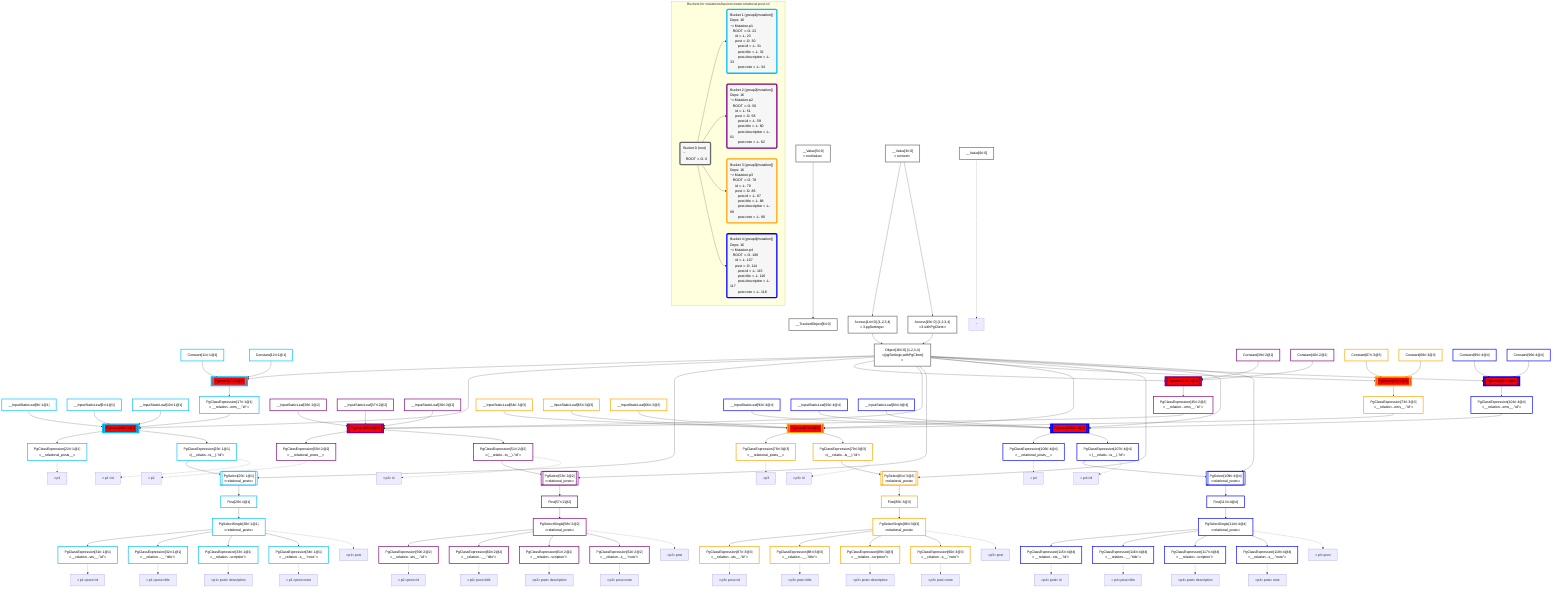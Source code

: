 graph TD
    classDef path fill:#eee,stroke:#000,color:#000
    classDef plan fill:#fff,stroke-width:3px,color:#000
    classDef itemplan fill:#fff,stroke-width:6px,color:#000
    classDef sideeffectplan fill:#f00,stroke-width:6px,color:#000
    classDef bucket fill:#f6f6f6,color:#000,stroke-width:6px,text-align:left


    %% define plans
    __Value0["__Value[0∈0]"]:::plan
    __Value3["__Value[3∈0]<br />ᐸcontextᐳ"]:::plan
    __Value5["__Value[5∈0]<br />ᐸrootValueᐳ"]:::plan
    __TrackedObject6["__TrackedObject[6∈0]"]:::plan
    __InputStaticLeaf8["__InputStaticLeaf[8∈1@1]"]:::plan
    __InputStaticLeaf9["__InputStaticLeaf[9∈1@1]"]:::plan
    __InputStaticLeaf10["__InputStaticLeaf[10∈1@1]"]:::plan
    Constant11["Constant[11∈1@1]"]:::plan
    Constant12["Constant[12∈1@1]"]:::plan
    Access14["Access[14∈0] {1,2,3,4}<br />ᐸ3.pgSettingsᐳ"]:::plan
    Access15["Access[15∈0] {1,2,3,4}<br />ᐸ3.withPgClientᐳ"]:::plan
    Object16["Object[16∈0] {1,2,3,4}<br />ᐸ{pgSettings,withPgClient}ᐳ"]:::plan
    PgInsert13[["PgInsert[13∈1@1]"]]:::sideeffectplan
    PgClassExpression17["PgClassExpression[17∈1@1]<br />ᐸ__relation...ems__.”id”ᐳ"]:::plan
    PgInsert18[["PgInsert[18∈1@1]"]]:::sideeffectplan
    PgClassExpression22["PgClassExpression[22∈1@1]<br />ᐸ__relational_posts__ᐳ"]:::plan
    PgClassExpression23["PgClassExpression[23∈1@1]<br />ᐸ(__relatio...ts__).”id”ᐳ"]:::plan
    PgSelect25[["PgSelect[25∈1@1]<br />ᐸrelational_postsᐳ"]]:::plan
    First29["First[29∈1@1]"]:::plan
    PgSelectSingle30["PgSelectSingle[30∈1@1]<br />ᐸrelational_postsᐳ"]:::plan
    PgClassExpression31["PgClassExpression[31∈1@1]<br />ᐸ__relation...sts__.”id”ᐳ"]:::plan
    PgClassExpression32["PgClassExpression[32∈1@1]<br />ᐸ__relation...__.”title”ᐳ"]:::plan
    PgClassExpression33["PgClassExpression[33∈1@1]<br />ᐸ__relation...scription”ᐳ"]:::plan
    PgClassExpression34["PgClassExpression[34∈1@1]<br />ᐸ__relation...s__.”note”ᐳ"]:::plan
    __InputStaticLeaf36["__InputStaticLeaf[36∈2@2]"]:::plan
    __InputStaticLeaf37["__InputStaticLeaf[37∈2@2]"]:::plan
    __InputStaticLeaf38["__InputStaticLeaf[38∈2@2]"]:::plan
    Constant39["Constant[39∈2@2]"]:::plan
    Constant40["Constant[40∈2@2]"]:::plan
    PgInsert41[["PgInsert[41∈2@2]"]]:::sideeffectplan
    PgClassExpression45["PgClassExpression[45∈2@2]<br />ᐸ__relation...ems__.”id”ᐳ"]:::plan
    PgInsert46[["PgInsert[46∈2@2]"]]:::sideeffectplan
    PgClassExpression50["PgClassExpression[50∈2@2]<br />ᐸ__relational_posts__ᐳ"]:::plan
    PgClassExpression51["PgClassExpression[51∈2@2]<br />ᐸ(__relatio...ts__).”id”ᐳ"]:::plan
    PgSelect53[["PgSelect[53∈2@2]<br />ᐸrelational_postsᐳ"]]:::plan
    First57["First[57∈2@2]"]:::plan
    PgSelectSingle58["PgSelectSingle[58∈2@2]<br />ᐸrelational_postsᐳ"]:::plan
    PgClassExpression59["PgClassExpression[59∈2@2]<br />ᐸ__relation...sts__.”id”ᐳ"]:::plan
    PgClassExpression60["PgClassExpression[60∈2@2]<br />ᐸ__relation...__.”title”ᐳ"]:::plan
    PgClassExpression61["PgClassExpression[61∈2@2]<br />ᐸ__relation...scription”ᐳ"]:::plan
    PgClassExpression62["PgClassExpression[62∈2@2]<br />ᐸ__relation...s__.”note”ᐳ"]:::plan
    __InputStaticLeaf64["__InputStaticLeaf[64∈3@3]"]:::plan
    __InputStaticLeaf65["__InputStaticLeaf[65∈3@3]"]:::plan
    __InputStaticLeaf66["__InputStaticLeaf[66∈3@3]"]:::plan
    Constant67["Constant[67∈3@3]"]:::plan
    Constant68["Constant[68∈3@3]"]:::plan
    PgInsert69[["PgInsert[69∈3@3]"]]:::sideeffectplan
    PgClassExpression73["PgClassExpression[73∈3@3]<br />ᐸ__relation...ems__.”id”ᐳ"]:::plan
    PgInsert74[["PgInsert[74∈3@3]"]]:::sideeffectplan
    PgClassExpression78["PgClassExpression[78∈3@3]<br />ᐸ__relational_posts__ᐳ"]:::plan
    PgClassExpression79["PgClassExpression[79∈3@3]<br />ᐸ(__relatio...ts__).”id”ᐳ"]:::plan
    PgSelect81[["PgSelect[81∈3@3]<br />ᐸrelational_postsᐳ"]]:::plan
    First85["First[85∈3@3]"]:::plan
    PgSelectSingle86["PgSelectSingle[86∈3@3]<br />ᐸrelational_postsᐳ"]:::plan
    PgClassExpression87["PgClassExpression[87∈3@3]<br />ᐸ__relation...sts__.”id”ᐳ"]:::plan
    PgClassExpression88["PgClassExpression[88∈3@3]<br />ᐸ__relation...__.”title”ᐳ"]:::plan
    PgClassExpression89["PgClassExpression[89∈3@3]<br />ᐸ__relation...scription”ᐳ"]:::plan
    PgClassExpression90["PgClassExpression[90∈3@3]<br />ᐸ__relation...s__.”note”ᐳ"]:::plan
    __InputStaticLeaf92["__InputStaticLeaf[92∈4@4]"]:::plan
    __InputStaticLeaf93["__InputStaticLeaf[93∈4@4]"]:::plan
    __InputStaticLeaf94["__InputStaticLeaf[94∈4@4]"]:::plan
    Constant95["Constant[95∈4@4]"]:::plan
    Constant96["Constant[96∈4@4]"]:::plan
    PgInsert97[["PgInsert[97∈4@4]"]]:::sideeffectplan
    PgClassExpression101["PgClassExpression[101∈4@4]<br />ᐸ__relation...ems__.”id”ᐳ"]:::plan
    PgInsert102[["PgInsert[102∈4@4]"]]:::sideeffectplan
    PgClassExpression106["PgClassExpression[106∈4@4]<br />ᐸ__relational_posts__ᐳ"]:::plan
    PgClassExpression107["PgClassExpression[107∈4@4]<br />ᐸ(__relatio...ts__).”id”ᐳ"]:::plan
    PgSelect109[["PgSelect[109∈4@4]<br />ᐸrelational_postsᐳ"]]:::plan
    First113["First[113∈4@4]"]:::plan
    PgSelectSingle114["PgSelectSingle[114∈4@4]<br />ᐸrelational_postsᐳ"]:::plan
    PgClassExpression115["PgClassExpression[115∈4@4]<br />ᐸ__relation...sts__.”id”ᐳ"]:::plan
    PgClassExpression116["PgClassExpression[116∈4@4]<br />ᐸ__relation...__.”title”ᐳ"]:::plan
    PgClassExpression117["PgClassExpression[117∈4@4]<br />ᐸ__relation...scription”ᐳ"]:::plan
    PgClassExpression118["PgClassExpression[118∈4@4]<br />ᐸ__relation...s__.”note”ᐳ"]:::plan

    %% plan dependencies
    __Value5 --> __TrackedObject6
    __Value3 --> Access14
    __Value3 --> Access15
    Access14 & Access15 --> Object16
    Object16 & Constant11 & Constant12 --> PgInsert13
    PgInsert13 --> PgClassExpression17
    Object16 & PgClassExpression17 & __InputStaticLeaf8 & __InputStaticLeaf9 & __InputStaticLeaf10 --> PgInsert18
    PgInsert18 --> PgClassExpression22
    PgInsert18 --> PgClassExpression23
    Object16 & PgClassExpression23 --> PgSelect25
    PgSelect25 --> First29
    First29 --> PgSelectSingle30
    PgSelectSingle30 --> PgClassExpression31
    PgSelectSingle30 --> PgClassExpression32
    PgSelectSingle30 --> PgClassExpression33
    PgSelectSingle30 --> PgClassExpression34
    Object16 & Constant39 & Constant40 --> PgInsert41
    PgInsert41 --> PgClassExpression45
    Object16 & PgClassExpression45 & __InputStaticLeaf36 & __InputStaticLeaf37 & __InputStaticLeaf38 --> PgInsert46
    PgInsert46 --> PgClassExpression50
    PgInsert46 --> PgClassExpression51
    Object16 & PgClassExpression51 --> PgSelect53
    PgSelect53 --> First57
    First57 --> PgSelectSingle58
    PgSelectSingle58 --> PgClassExpression59
    PgSelectSingle58 --> PgClassExpression60
    PgSelectSingle58 --> PgClassExpression61
    PgSelectSingle58 --> PgClassExpression62
    Object16 & Constant67 & Constant68 --> PgInsert69
    PgInsert69 --> PgClassExpression73
    Object16 & PgClassExpression73 & __InputStaticLeaf64 & __InputStaticLeaf65 & __InputStaticLeaf66 --> PgInsert74
    PgInsert74 --> PgClassExpression78
    PgInsert74 --> PgClassExpression79
    Object16 & PgClassExpression79 --> PgSelect81
    PgSelect81 --> First85
    First85 --> PgSelectSingle86
    PgSelectSingle86 --> PgClassExpression87
    PgSelectSingle86 --> PgClassExpression88
    PgSelectSingle86 --> PgClassExpression89
    PgSelectSingle86 --> PgClassExpression90
    Object16 & Constant95 & Constant96 --> PgInsert97
    PgInsert97 --> PgClassExpression101
    Object16 & PgClassExpression101 & __InputStaticLeaf92 & __InputStaticLeaf93 & __InputStaticLeaf94 --> PgInsert102
    PgInsert102 --> PgClassExpression106
    PgInsert102 --> PgClassExpression107
    Object16 & PgClassExpression107 --> PgSelect109
    PgSelect109 --> First113
    First113 --> PgSelectSingle114
    PgSelectSingle114 --> PgClassExpression115
    PgSelectSingle114 --> PgClassExpression116
    PgSelectSingle114 --> PgClassExpression117
    PgSelectSingle114 --> PgClassExpression118

    %% plan-to-path relationships
    P0["~"]
    __Value0 -.-> P0
    P22["ᐳp1"]
    PgClassExpression22 -.-> P22
    P23["ᐳp1ᐳid"]
    PgClassExpression23 -.-> P23
    P30["ᐳp1ᐳpost"]
    PgSelectSingle30 -.-> P30
    P31["ᐳp1ᐳpostᐳid"]
    PgClassExpression31 -.-> P31
    P32["ᐳp1ᐳpostᐳtitle"]
    PgClassExpression32 -.-> P32
    P33["ᐳp1ᐳpostᐳdescription"]
    PgClassExpression33 -.-> P33
    P34["ᐳp1ᐳpostᐳnote"]
    PgClassExpression34 -.-> P34
    P50["ᐳp2"]
    PgClassExpression50 -.-> P50
    P51["ᐳp2ᐳid"]
    PgClassExpression51 -.-> P51
    P58["ᐳp2ᐳpost"]
    PgSelectSingle58 -.-> P58
    P59["ᐳp2ᐳpostᐳid"]
    PgClassExpression59 -.-> P59
    P60["ᐳp2ᐳpostᐳtitle"]
    PgClassExpression60 -.-> P60
    P61["ᐳp2ᐳpostᐳdescription"]
    PgClassExpression61 -.-> P61
    P62["ᐳp2ᐳpostᐳnote"]
    PgClassExpression62 -.-> P62
    P78["ᐳp3"]
    PgClassExpression78 -.-> P78
    P79["ᐳp3ᐳid"]
    PgClassExpression79 -.-> P79
    P86["ᐳp3ᐳpost"]
    PgSelectSingle86 -.-> P86
    P87["ᐳp3ᐳpostᐳid"]
    PgClassExpression87 -.-> P87
    P88["ᐳp3ᐳpostᐳtitle"]
    PgClassExpression88 -.-> P88
    P89["ᐳp3ᐳpostᐳdescription"]
    PgClassExpression89 -.-> P89
    P90["ᐳp3ᐳpostᐳnote"]
    PgClassExpression90 -.-> P90
    P106["ᐳp4"]
    PgClassExpression106 -.-> P106
    P107["ᐳp4ᐳid"]
    PgClassExpression107 -.-> P107
    P114["ᐳp4ᐳpost"]
    PgSelectSingle114 -.-> P114
    P115["ᐳp4ᐳpostᐳid"]
    PgClassExpression115 -.-> P115
    P116["ᐳp4ᐳpostᐳtitle"]
    PgClassExpression116 -.-> P116
    P117["ᐳp4ᐳpostᐳdescription"]
    PgClassExpression117 -.-> P117
    P118["ᐳp4ᐳpostᐳnote"]
    PgClassExpression118 -.-> P118

    subgraph "Buckets for mutations/basics/create-relational-post-x4"
    Bucket0("Bucket 0 (root)<br />~<br />⠀ROOT ᐸ-O- 0"):::bucket
    classDef bucket0 stroke:#696969
    class Bucket0,__Value0,__Value3,__Value5,__TrackedObject6,Access14,Access15,Object16 bucket0
    Bucket1("Bucket 1 (group1[mutation])<br />Deps: 16<br />~ᐳMutation.p1<br />⠀ROOT ᐸ-O- 22<br />⠀⠀id ᐸ-L- 23<br />⠀⠀post ᐸ-O- 30<br />⠀⠀⠀post.id ᐸ-L- 31<br />⠀⠀⠀post.title ᐸ-L- 32<br />⠀⠀⠀post.description ᐸ-L- 33<br />⠀⠀⠀post.note ᐸ-L- 34"):::bucket
    classDef bucket1 stroke:#00bfff
    class Bucket1,__InputStaticLeaf8,__InputStaticLeaf9,__InputStaticLeaf10,Constant11,Constant12,PgInsert13,PgClassExpression17,PgInsert18,PgClassExpression22,PgClassExpression23,PgSelect25,First29,PgSelectSingle30,PgClassExpression31,PgClassExpression32,PgClassExpression33,PgClassExpression34 bucket1
    Bucket2("Bucket 2 (group2[mutation])<br />Deps: 16<br />~ᐳMutation.p2<br />⠀ROOT ᐸ-O- 50<br />⠀⠀id ᐸ-L- 51<br />⠀⠀post ᐸ-O- 58<br />⠀⠀⠀post.id ᐸ-L- 59<br />⠀⠀⠀post.title ᐸ-L- 60<br />⠀⠀⠀post.description ᐸ-L- 61<br />⠀⠀⠀post.note ᐸ-L- 62"):::bucket
    classDef bucket2 stroke:#7f007f
    class Bucket2,__InputStaticLeaf36,__InputStaticLeaf37,__InputStaticLeaf38,Constant39,Constant40,PgInsert41,PgClassExpression45,PgInsert46,PgClassExpression50,PgClassExpression51,PgSelect53,First57,PgSelectSingle58,PgClassExpression59,PgClassExpression60,PgClassExpression61,PgClassExpression62 bucket2
    Bucket3("Bucket 3 (group3[mutation])<br />Deps: 16<br />~ᐳMutation.p3<br />⠀ROOT ᐸ-O- 78<br />⠀⠀id ᐸ-L- 79<br />⠀⠀post ᐸ-O- 86<br />⠀⠀⠀post.id ᐸ-L- 87<br />⠀⠀⠀post.title ᐸ-L- 88<br />⠀⠀⠀post.description ᐸ-L- 89<br />⠀⠀⠀post.note ᐸ-L- 90"):::bucket
    classDef bucket3 stroke:#ffa500
    class Bucket3,__InputStaticLeaf64,__InputStaticLeaf65,__InputStaticLeaf66,Constant67,Constant68,PgInsert69,PgClassExpression73,PgInsert74,PgClassExpression78,PgClassExpression79,PgSelect81,First85,PgSelectSingle86,PgClassExpression87,PgClassExpression88,PgClassExpression89,PgClassExpression90 bucket3
    Bucket4("Bucket 4 (group4[mutation])<br />Deps: 16<br />~ᐳMutation.p4<br />⠀ROOT ᐸ-O- 106<br />⠀⠀id ᐸ-L- 107<br />⠀⠀post ᐸ-O- 114<br />⠀⠀⠀post.id ᐸ-L- 115<br />⠀⠀⠀post.title ᐸ-L- 116<br />⠀⠀⠀post.description ᐸ-L- 117<br />⠀⠀⠀post.note ᐸ-L- 118"):::bucket
    classDef bucket4 stroke:#0000ff
    class Bucket4,__InputStaticLeaf92,__InputStaticLeaf93,__InputStaticLeaf94,Constant95,Constant96,PgInsert97,PgClassExpression101,PgInsert102,PgClassExpression106,PgClassExpression107,PgSelect109,First113,PgSelectSingle114,PgClassExpression115,PgClassExpression116,PgClassExpression117,PgClassExpression118 bucket4
    Bucket0 --> Bucket1 & Bucket2 & Bucket3 & Bucket4
    end